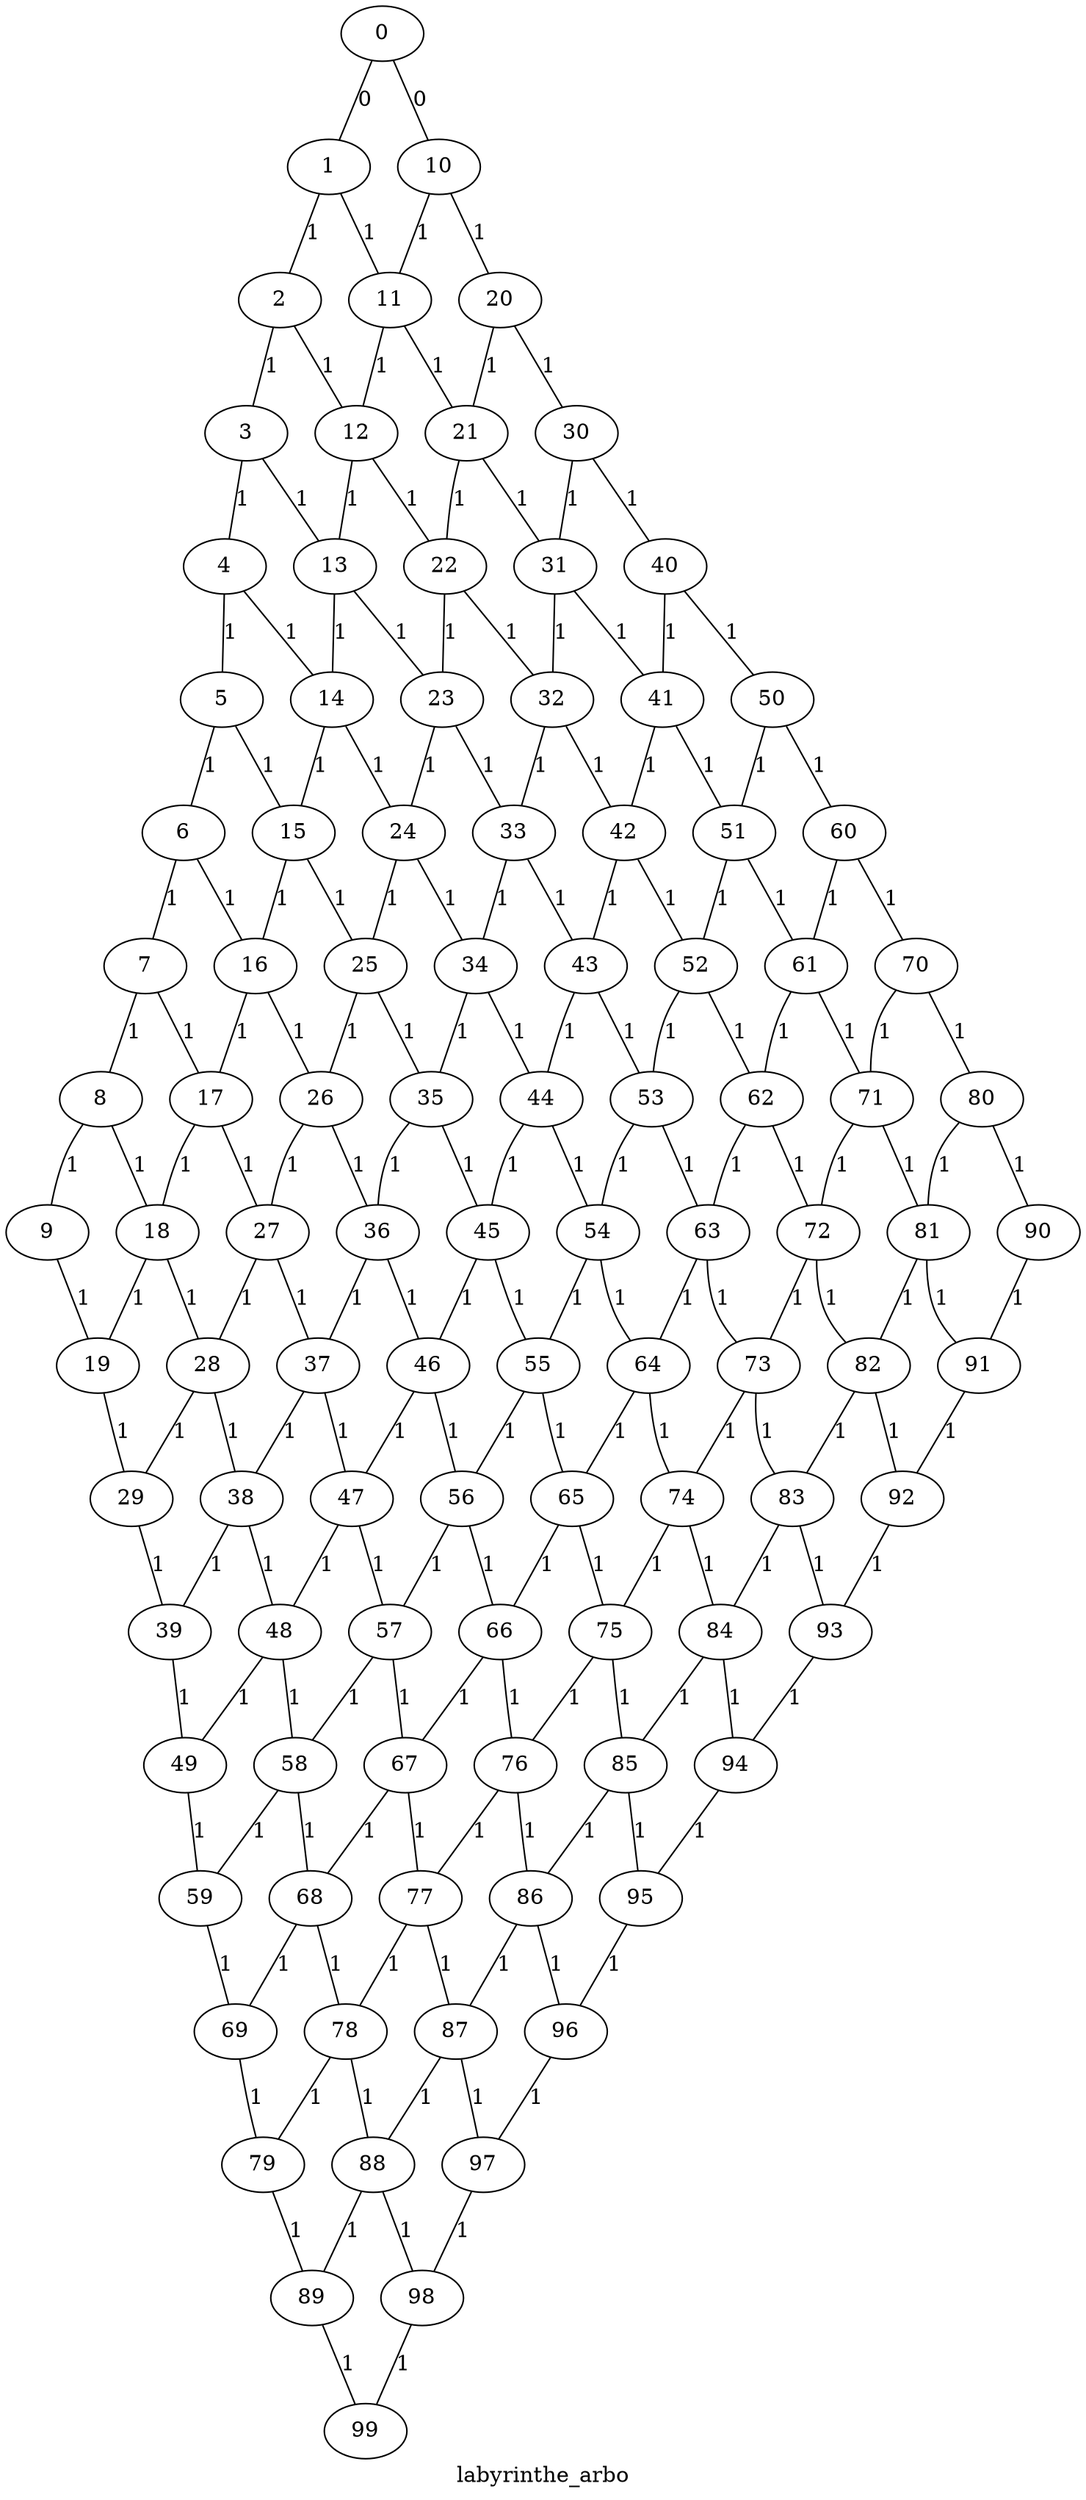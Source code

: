 graph labyrinthe_arbo {
	graph [bb="0,0,702,1625",
		label=labyrinthe_arbo,
		lheight=0.21,
		lp="351,11.5",
		lwidth=1.19
	];
	node [label="\N"];
	0	 [height=0.5,
		pos="253,1607",
		width=0.75];
	1	 [height=0.5,
		pos="217,1520",
		width=0.75];
	0 -- 1	 [label=0,
		lp="240.5,1563.5",
		pos="245.71,1589.4 239.47,1574.3 230.52,1552.7 224.27,1537.6"];
	10	 [height=0.5,
		pos="289,1520",
		width=0.75];
	0 -- 10	 [label=0,
		lp="276.5,1563.5",
		pos="260.29,1589.4 266.53,1574.3 275.48,1552.7 281.73,1537.6"];
	2	 [height=0.5,
		pos="195,1433",
		width=0.75];
	1 -- 2	 [label=1,
		lp="210.5,1476.5",
		pos="212.44,1502 208.67,1487 203.33,1465.9 199.55,1451"];
	11	 [height=0.5,
		pos="267,1433",
		width=0.75];
	1 -- 11	 [label=1,
		lp="247.5,1476.5",
		pos="226.88,1502.8 235.7,1487.5 248.55,1465.1 257.31,1449.9"];
	3	 [height=0.5,
		pos="171,1346",
		width=0.75];
	2 -- 3	 [label=1,
		lp="187.5,1389.5",
		pos="190.03,1415 185.88,1399.9 180.01,1378.6 175.88,1363.7"];
	12	 [height=0.5,
		pos="243,1346",
		width=0.75];
	2 -- 12	 [label=1,
		lp="224.5,1389.5",
		pos="204.48,1415.8 212.9,1400.6 225.13,1378.4 233.54,1363.2"];
	4	 [height=0.5,
		pos="148,1259",
		width=0.75];
	3 -- 4	 [label=1,
		lp="161.5,1302.5",
		pos="164.11,1328.6 161.96,1322.7 159.7,1316.1 158,1310 155.01,1299.2 152.58,1286.9 150.85,1277.1"];
	13	 [height=0.5,
		pos="220,1259",
		width=0.75];
	3 -- 13	 [label=1,
		lp="201.5,1302.5",
		pos="180.68,1328.8 189.33,1313.5 201.92,1291.1 210.51,1275.9"];
	5	 [height=0.5,
		pos="117,1172",
		width=0.75];
	4 -- 5	 [label=1,
		lp="137.5,1215.5",
		pos="141.73,1241.4 136.35,1226.3 128.64,1204.7 123.26,1189.6"];
	14	 [height=0.5,
		pos="189,1172",
		width=0.75];
	4 -- 14	 [label=1,
		lp="173.5,1215.5",
		pos="156.1,1241.8 163.24,1226.7 173.6,1204.7 180.78,1189.5"];
	6	 [height=0.5,
		pos="97,1085",
		width=0.75];
	5 -- 6	 [label=1,
		lp="111.5,1128.5",
		pos="112.86,1154 109.42,1139 104.57,1117.9 101.14,1103"];
	15	 [height=0.5,
		pos="169,1085",
		width=0.75];
	5 -- 15	 [label=1,
		lp="149.5,1128.5",
		pos="127.03,1155.2 136.23,1139.8 149.81,1117.1 159,1101.7"];
	7	 [height=0.5,
		pos="67,998",
		width=0.75];
	6 -- 7	 [label=1,
		lp="86.5,1041.5",
		pos="90.929,1067.4 85.724,1052.3 78.264,1030.7 73.062,1015.6"];
	16	 [height=0.5,
		pos="139,998",
		width=0.75];
	6 -- 16	 [label=1,
		lp="123.5,1041.5",
		pos="105.3,1067.8 112.66,1052.6 123.36,1030.4 130.72,1015.2"];
	8	 [height=0.5,
		pos="58,911",
		width=0.75];
	7 -- 8	 [label=1,
		lp="67.5,954.5",
		pos="65.135,979.97 63.591,965.04 61.406,943.93 59.862,929"];
	17	 [height=0.5,
		pos="130,911",
		width=0.75];
	7 -- 17	 [label=1,
		lp="105.5,954.5",
		pos="78.85,981.64 90.113,966.08 106.96,942.82 118.2,927.29"];
	9	 [height=0.5,
		pos="27,824",
		width=0.75];
	8 -- 9	 [label=1,
		lp="48.5,867.5",
		pos="51.727,893.39 46.348,878.3 38.64,856.67 33.264,841.58"];
	18	 [height=0.5,
		pos="99,824",
		width=0.75];
	8 -- 18	 [label=1,
		lp="83.5,867.5",
		pos="66.1,893.81 73.241,878.66 83.598,856.68 90.776,841.45"];
	19	 [height=0.5,
		pos="59,737",
		width=0.75];
	9 -- 19	 [label=1,
		lp="48.5,780.5",
		pos="33.476,806.39 39.028,791.3 46.985,769.67 52.534,754.58"];
	10 -- 11	 [label=1,
		lp="282.5,1476.5",
		pos="284.44,1502 280.67,1487 275.33,1465.9 271.55,1451"];
	20	 [height=0.5,
		pos="339,1433",
		width=0.75];
	10 -- 20	 [label=1,
		lp="319.5,1476.5",
		pos="298.88,1502.8 307.7,1487.5 320.55,1465.1 329.31,1449.9"];
	11 -- 12	 [label=1,
		lp="259.5,1389.5",
		pos="262.03,1415 257.88,1399.9 252.01,1378.6 247.88,1363.7"];
	21	 [height=0.5,
		pos="315,1346",
		width=0.75];
	11 -- 21	 [label=1,
		lp="296.5,1389.5",
		pos="276.48,1415.8 284.9,1400.6 297.13,1378.4 305.54,1363.2"];
	12 -- 13	 [label=1,
		lp="235.5,1302.5",
		pos="238.23,1328 234.29,1313 228.71,1291.9 224.76,1277"];
	22	 [height=0.5,
		pos="292,1259",
		width=0.75];
	12 -- 22	 [label=1,
		lp="273.5,1302.5",
		pos="252.68,1328.8 261.33,1313.5 273.92,1291.1 282.51,1275.9"];
	13 -- 14	 [label=1,
		lp="209.5,1215.5",
		pos="213.73,1241.4 208.35,1226.3 200.64,1204.7 195.26,1189.6"];
	23	 [height=0.5,
		pos="261,1172",
		width=0.75];
	13 -- 23	 [label=1,
		lp="245.5,1215.5",
		pos="228.1,1241.8 235.24,1226.7 245.6,1204.7 252.78,1189.5"];
	14 -- 15	 [label=1,
		lp="183.5,1128.5",
		pos="184.86,1154 181.42,1139 176.57,1117.9 173.14,1103"];
	24	 [height=0.5,
		pos="241,1085",
		width=0.75];
	14 -- 24	 [label=1,
		lp="221.5,1128.5",
		pos="199.03,1155.2 208.23,1139.8 221.81,1117.1 231,1101.7"];
	15 -- 16	 [label=1,
		lp="158.5,1041.5",
		pos="162.93,1067.4 157.72,1052.3 150.26,1030.7 145.06,1015.6"];
	25	 [height=0.5,
		pos="211,998",
		width=0.75];
	15 -- 25	 [label=1,
		lp="195.5,1041.5",
		pos="177.3,1067.8 184.66,1052.6 195.36,1030.4 202.72,1015.2"];
	16 -- 17	 [label=1,
		lp="138.5,954.5",
		pos="137.14,979.97 135.59,965.04 133.41,943.93 131.86,929"];
	26	 [height=0.5,
		pos="202,911",
		width=0.75];
	16 -- 26	 [label=1,
		lp="177.5,954.5",
		pos="150.85,981.64 162.11,966.08 178.96,942.82 190.2,927.29"];
	17 -- 18	 [label=1,
		lp="119.5,867.5",
		pos="123.73,893.39 118.35,878.3 110.64,856.67 105.26,841.58"];
	27	 [height=0.5,
		pos="171,824",
		width=0.75];
	17 -- 27	 [label=1,
		lp="155.5,867.5",
		pos="138.1,893.81 145.24,878.66 155.6,856.68 162.78,841.45"];
	18 -- 19	 [label=1,
		lp="84.5,780.5",
		pos="90.905,806.39 83.92,791.2 73.888,769.38 66.946,754.28"];
	28	 [height=0.5,
		pos="131,737",
		width=0.75];
	18 -- 28	 [label=1,
		lp="120.5,780.5",
		pos="105.19,806.01 108.6,796.22 112.95,783.92 117,773 119.24,766.96 121.77,760.39 124.05,754.54"];
	29	 [height=0.5,
		pos="88,650",
		width=0.75];
	19 -- 29	 [label=1,
		lp="78.5,693.5",
		pos="64.869,719.39 69.9,704.3 77.111,682.67 82.14,667.58"];
	20 -- 21	 [label=1,
		lp="331.5,1389.5",
		pos="334.03,1415 329.88,1399.9 324.01,1378.6 319.88,1363.7"];
	30	 [height=0.5,
		pos="387,1346",
		width=0.75];
	20 -- 30	 [label=1,
		lp="368.5,1389.5",
		pos="348.48,1415.8 356.9,1400.6 369.13,1378.4 377.54,1363.2"];
	21 -- 22	 [label=1,
		lp="305.5,1302.5",
		pos="308.11,1328.6 305.96,1322.7 303.7,1316.1 302,1310 299.01,1299.2 296.58,1286.9 294.85,1277.1"];
	31	 [height=0.5,
		pos="364,1259",
		width=0.75];
	21 -- 31	 [label=1,
		lp="345.5,1302.5",
		pos="324.68,1328.8 333.33,1313.5 345.92,1291.1 354.51,1275.9"];
	22 -- 23	 [label=1,
		lp="281.5,1215.5",
		pos="285.73,1241.4 280.35,1226.3 272.64,1204.7 267.26,1189.6"];
	32	 [height=0.5,
		pos="333,1172",
		width=0.75];
	22 -- 32	 [label=1,
		lp="317.5,1215.5",
		pos="300.1,1241.8 307.24,1226.7 317.6,1204.7 324.78,1189.5"];
	23 -- 24	 [label=1,
		lp="255.5,1128.5",
		pos="256.86,1154 253.42,1139 248.57,1117.9 245.14,1103"];
	33	 [height=0.5,
		pos="313,1085",
		width=0.75];
	23 -- 33	 [label=1,
		lp="293.5,1128.5",
		pos="271.03,1155.2 280.23,1139.8 293.81,1117.1 303,1101.7"];
	24 -- 25	 [label=1,
		lp="230.5,1041.5",
		pos="234.93,1067.4 229.72,1052.3 222.26,1030.7 217.06,1015.6"];
	34	 [height=0.5,
		pos="283,998",
		width=0.75];
	24 -- 34	 [label=1,
		lp="267.5,1041.5",
		pos="249.3,1067.8 256.66,1052.6 267.36,1030.4 274.72,1015.2"];
	25 -- 26	 [label=1,
		lp="210.5,954.5",
		pos="209.14,979.97 207.59,965.04 205.41,943.93 203.86,929"];
	35	 [height=0.5,
		pos="274,911",
		width=0.75];
	25 -- 35	 [label=1,
		lp="249.5,954.5",
		pos="222.85,981.64 234.11,966.08 250.96,942.82 262.2,927.29"];
	26 -- 27	 [label=1,
		lp="191.5,867.5",
		pos="195.73,893.39 190.35,878.3 182.64,856.67 177.26,841.58"];
	36	 [height=0.5,
		pos="243,824",
		width=0.75];
	26 -- 36	 [label=1,
		lp="227.5,867.5",
		pos="210.1,893.81 217.24,878.66 227.6,856.68 234.78,841.45"];
	27 -- 28	 [label=1,
		lp="156.5,780.5",
		pos="162.91,806.39 155.92,791.2 145.89,769.38 138.95,754.28"];
	37	 [height=0.5,
		pos="203,737",
		width=0.75];
	27 -- 37	 [label=1,
		lp="191.5,780.5",
		pos="177.48,806.39 183.03,791.3 190.98,769.67 196.53,754.58"];
	28 -- 29	 [label=1,
		lp="115.5,693.5",
		pos="122.5,719.81 114.97,704.56 104.01,682.39 96.478,667.15"];
	38	 [height=0.5,
		pos="160,650",
		width=0.75];
	28 -- 38	 [label=1,
		lp="150.5,693.5",
		pos="136.87,719.39 141.9,704.3 149.11,682.67 154.14,667.58"];
	39	 [height=0.5,
		pos="119,563",
		width=0.75];
	29 -- 39	 [label=1,
		lp="108.5,606.5",
		pos="94.273,632.39 99.652,617.3 107.36,595.67 112.74,580.58"];
	30 -- 31	 [label=1,
		lp="374.5,1302.5",
		pos="378.17,1328.8 375.5,1323 372.8,1316.3 371,1310 367.97,1299.3 366.23,1287 365.24,1277.2"];
	40	 [height=0.5,
		pos="436,1259",
		width=0.75];
	30 -- 40	 [label=1,
		lp="417.5,1302.5",
		pos="396.68,1328.8 405.33,1313.5 417.92,1291.1 426.51,1275.9"];
	31 -- 32	 [label=1,
		lp="353.5,1215.5",
		pos="357.73,1241.4 352.35,1226.3 344.64,1204.7 339.26,1189.6"];
	41	 [height=0.5,
		pos="405,1172",
		width=0.75];
	31 -- 41	 [label=1,
		lp="389.5,1215.5",
		pos="372.1,1241.8 379.24,1226.7 389.6,1204.7 396.78,1189.5"];
	32 -- 33	 [label=1,
		lp="327.5,1128.5",
		pos="328.86,1154 325.42,1139 320.57,1117.9 317.14,1103"];
	42	 [height=0.5,
		pos="385,1085",
		width=0.75];
	32 -- 42	 [label=1,
		lp="365.5,1128.5",
		pos="343.03,1155.2 352.23,1139.8 365.81,1117.1 375,1101.7"];
	33 -- 34	 [label=1,
		lp="302.5,1041.5",
		pos="306.93,1067.4 301.72,1052.3 294.26,1030.7 289.06,1015.6"];
	43	 [height=0.5,
		pos="355,998",
		width=0.75];
	33 -- 43	 [label=1,
		lp="339.5,1041.5",
		pos="321.3,1067.8 328.66,1052.6 339.36,1030.4 346.72,1015.2"];
	34 -- 35	 [label=1,
		lp="282.5,954.5",
		pos="281.14,979.97 279.59,965.04 277.41,943.93 275.86,929"];
	44	 [height=0.5,
		pos="346,911",
		width=0.75];
	34 -- 44	 [label=1,
		lp="321.5,954.5",
		pos="294.85,981.64 306.11,966.08 322.96,942.82 334.2,927.29"];
	35 -- 36	 [label=1,
		lp="263.5,867.5",
		pos="267.73,893.39 262.35,878.3 254.64,856.67 249.26,841.58"];
	45	 [height=0.5,
		pos="315,824",
		width=0.75];
	35 -- 45	 [label=1,
		lp="299.5,867.5",
		pos="282.1,893.81 289.24,878.66 299.6,856.68 306.78,841.45"];
	36 -- 37	 [label=1,
		lp="228.5,780.5",
		pos="234.91,806.39 227.92,791.2 217.89,769.38 210.95,754.28"];
	46	 [height=0.5,
		pos="275,737",
		width=0.75];
	36 -- 46	 [label=1,
		lp="263.5,780.5",
		pos="249.48,806.39 255.03,791.3 262.98,769.67 268.53,754.58"];
	37 -- 38	 [label=1,
		lp="187.5,693.5",
		pos="194.5,719.81 186.97,704.56 176.01,682.39 168.48,667.15"];
	47	 [height=0.5,
		pos="232,650",
		width=0.75];
	37 -- 47	 [label=1,
		lp="222.5,693.5",
		pos="208.87,719.39 213.9,704.3 221.11,682.67 226.14,667.58"];
	38 -- 39	 [label=1,
		lp="144.5,606.5",
		pos="151.9,632.81 144.76,617.66 134.4,595.68 127.22,580.45"];
	48	 [height=0.5,
		pos="191,563",
		width=0.75];
	38 -- 48	 [label=1,
		lp="180.5,606.5",
		pos="166.27,632.39 171.65,617.3 179.36,595.67 184.74,580.58"];
	49	 [height=0.5,
		pos="135,476",
		width=0.75];
	39 -- 49	 [label=1,
		lp="130.5,519.5",
		pos="122.32,544.97 125.06,530.04 128.94,508.93 131.69,494"];
	40 -- 41	 [label=1,
		lp="416.5,1215.5",
		pos="423.71,1242.9 419.71,1236.9 415.63,1229.9 413,1223 409.06,1212.6 407.06,1200.3 406.05,1190.4"];
	50	 [height=0.5,
		pos="477,1172",
		width=0.75];
	40 -- 50	 [label=1,
		lp="461.5,1215.5",
		pos="444.1,1241.8 451.24,1226.7 461.6,1204.7 468.78,1189.5"];
	41 -- 42	 [label=1,
		lp="398.5,1128.5",
		pos="399.74,1154.1 398.12,1148.4 396.4,1141.9 395,1136 392.42,1125.1 390,1112.8 388.18,1103"];
	51	 [height=0.5,
		pos="457,1085",
		width=0.75];
	41 -- 51	 [label=1,
		lp="437.5,1128.5",
		pos="415.03,1155.2 424.23,1139.8 437.81,1117.1 447,1101.7"];
	42 -- 43	 [label=1,
		lp="374.5,1041.5",
		pos="378.93,1067.4 373.72,1052.3 366.26,1030.7 361.06,1015.6"];
	52	 [height=0.5,
		pos="427,998",
		width=0.75];
	42 -- 52	 [label=1,
		lp="411.5,1041.5",
		pos="393.3,1067.8 400.66,1052.6 411.36,1030.4 418.72,1015.2"];
	43 -- 44	 [label=1,
		lp="354.5,954.5",
		pos="353.14,979.97 351.59,965.04 349.41,943.93 347.86,929"];
	53	 [height=0.5,
		pos="418,911",
		width=0.75];
	43 -- 53	 [label=1,
		lp="393.5,954.5",
		pos="366.85,981.64 378.11,966.08 394.96,942.82 406.2,927.29"];
	44 -- 45	 [label=1,
		lp="335.5,867.5",
		pos="339.73,893.39 334.35,878.3 326.64,856.67 321.26,841.58"];
	54	 [height=0.5,
		pos="387,824",
		width=0.75];
	44 -- 54	 [label=1,
		lp="371.5,867.5",
		pos="354.1,893.81 361.24,878.66 371.6,856.68 378.78,841.45"];
	45 -- 46	 [label=1,
		lp="300.5,780.5",
		pos="306.91,806.39 299.92,791.2 289.89,769.38 282.95,754.28"];
	55	 [height=0.5,
		pos="347,737",
		width=0.75];
	45 -- 55	 [label=1,
		lp="335.5,780.5",
		pos="321.48,806.39 327.03,791.3 334.98,769.67 340.53,754.58"];
	46 -- 47	 [label=1,
		lp="259.5,693.5",
		pos="266.5,719.81 258.97,704.56 248.01,682.39 240.48,667.15"];
	56	 [height=0.5,
		pos="304,650",
		width=0.75];
	46 -- 56	 [label=1,
		lp="294.5,693.5",
		pos="280.87,719.39 285.9,704.3 293.11,682.67 298.14,667.58"];
	47 -- 48	 [label=1,
		lp="216.5,606.5",
		pos="223.9,632.81 216.76,617.66 206.4,595.68 199.22,580.45"];
	57	 [height=0.5,
		pos="263,563",
		width=0.75];
	47 -- 57	 [label=1,
		lp="252.5,606.5",
		pos="238.27,632.39 243.65,617.3 251.36,595.67 256.74,580.58"];
	48 -- 49	 [label=1,
		lp="169.5,519.5",
		pos="180.2,546.23 170.29,530.82 155.67,508.11 145.76,492.72"];
	58	 [height=0.5,
		pos="207,476",
		width=0.75];
	48 -- 58	 [label=1,
		lp="202.5,519.5",
		pos="194.32,544.97 197.06,530.04 200.94,508.93 203.69,494"];
	59	 [height=0.5,
		pos="170,389",
		width=0.75];
	49 -- 59	 [label=1,
		lp="157.5,432.5",
		pos="142.08,458.39 148.16,443.3 156.86,421.67 162.93,406.58"];
	50 -- 51	 [label=1,
		lp="471.5,1128.5",
		pos="472.86,1154 469.42,1139 464.57,1117.9 461.14,1103"];
	60	 [height=0.5,
		pos="529,1085",
		width=0.75];
	50 -- 60	 [label=1,
		lp="509.5,1128.5",
		pos="487.03,1155.2 496.23,1139.8 509.81,1117.1 519,1101.7"];
	51 -- 52	 [label=1,
		lp="447.5,1041.5",
		pos="450.57,1067.5 448.44,1061.6 446.09,1055 444,1049 440.2,1038.1 436.1,1025.8 432.87,1016"];
	61	 [height=0.5,
		pos="499,998",
		width=0.75];
	51 -- 61	 [label=1,
		lp="483.5,1041.5",
		pos="465.3,1067.8 472.66,1052.6 483.36,1030.4 490.72,1015.2"];
	52 -- 53	 [label=1,
		lp="426.5,954.5",
		pos="425.14,979.97 423.59,965.04 421.41,943.93 419.86,929"];
	62	 [height=0.5,
		pos="490,911",
		width=0.75];
	52 -- 62	 [label=1,
		lp="465.5,954.5",
		pos="438.85,981.64 450.11,966.08 466.96,942.82 478.2,927.29"];
	53 -- 54	 [label=1,
		lp="407.5,867.5",
		pos="411.73,893.39 406.35,878.3 398.64,856.67 393.26,841.58"];
	63	 [height=0.5,
		pos="459,824",
		width=0.75];
	53 -- 63	 [label=1,
		lp="443.5,867.5",
		pos="426.1,893.81 433.24,878.66 443.6,856.68 450.78,841.45"];
	54 -- 55	 [label=1,
		lp="372.5,780.5",
		pos="378.91,806.39 371.92,791.2 361.89,769.38 354.95,754.28"];
	64	 [height=0.5,
		pos="419,737",
		width=0.75];
	54 -- 64	 [label=1,
		lp="407.5,780.5",
		pos="393.48,806.39 399.03,791.3 406.98,769.67 412.53,754.58"];
	55 -- 56	 [label=1,
		lp="331.5,693.5",
		pos="338.5,719.81 330.97,704.56 320.01,682.39 312.48,667.15"];
	65	 [height=0.5,
		pos="376,650",
		width=0.75];
	55 -- 65	 [label=1,
		lp="366.5,693.5",
		pos="352.87,719.39 357.9,704.3 365.11,682.67 370.14,667.58"];
	56 -- 57	 [label=1,
		lp="288.5,606.5",
		pos="295.9,632.81 288.76,617.66 278.4,595.68 271.22,580.45"];
	66	 [height=0.5,
		pos="335,563",
		width=0.75];
	56 -- 66	 [label=1,
		lp="324.5,606.5",
		pos="310.27,632.39 315.65,617.3 323.36,595.67 328.74,580.58"];
	57 -- 58	 [label=1,
		lp="241.5,519.5",
		pos="252.2,546.23 242.29,530.82 227.67,508.11 217.76,492.72"];
	67	 [height=0.5,
		pos="279,476",
		width=0.75];
	57 -- 67	 [label=1,
		lp="274.5,519.5",
		pos="266.32,544.97 269.06,530.04 272.94,508.93 275.69,494"];
	58 -- 59	 [label=1,
		lp="193.5,432.5",
		pos="199.51,458.39 193.09,443.3 183.89,421.67 177.48,406.58"];
	68	 [height=0.5,
		pos="242,389",
		width=0.75];
	58 -- 68	 [label=1,
		lp="229.5,432.5",
		pos="214.08,458.39 220.16,443.3 228.86,421.67 234.93,406.58"];
	69	 [height=0.5,
		pos="199,302",
		width=0.75];
	59 -- 69	 [label=1,
		lp="188.5,345.5",
		pos="174.91,370.95 177.67,361.14 181.31,348.83 185,338 187.08,331.91 189.56,325.32 191.86,319.47"];
	60 -- 61	 [label=1,
		lp="509.5,1041.5",
		pos="516.64,1068.9 512.63,1063 508.56,1056 506,1049 502.17,1038.6 500.41,1026.3 499.61,1016.4"];
	70	 [height=0.5,
		pos="571,998",
		width=0.75];
	60 -- 70	 [label=1,
		lp="555.5,1041.5",
		pos="537.3,1067.8 544.66,1052.6 555.36,1030.4 562.72,1015.2"];
	61 -- 62	 [label=1,
		lp="498.5,954.5",
		pos="497.14,979.97 495.59,965.04 493.41,943.93 491.86,929"];
	71	 [height=0.5,
		pos="562,911",
		width=0.75];
	61 -- 71	 [label=1,
		lp="537.5,954.5",
		pos="510.85,981.64 522.11,966.08 538.96,942.82 550.2,927.29"];
	62 -- 63	 [label=1,
		lp="479.5,867.5",
		pos="483.73,893.39 478.35,878.3 470.64,856.67 465.26,841.58"];
	72	 [height=0.5,
		pos="531,824",
		width=0.75];
	62 -- 72	 [label=1,
		lp="515.5,867.5",
		pos="498.1,893.81 505.24,878.66 515.6,856.68 522.78,841.45"];
	63 -- 64	 [label=1,
		lp="444.5,780.5",
		pos="450.91,806.39 443.92,791.2 433.89,769.38 426.95,754.28"];
	73	 [height=0.5,
		pos="491,737",
		width=0.75];
	63 -- 73	 [label=1,
		lp="479.5,780.5",
		pos="465.48,806.39 471.03,791.3 478.98,769.67 484.53,754.58"];
	64 -- 65	 [label=1,
		lp="403.5,693.5",
		pos="410.5,719.81 402.97,704.56 392.01,682.39 384.48,667.15"];
	74	 [height=0.5,
		pos="448,650",
		width=0.75];
	64 -- 74	 [label=1,
		lp="438.5,693.5",
		pos="424.87,719.39 429.9,704.3 437.11,682.67 442.14,667.58"];
	65 -- 66	 [label=1,
		lp="360.5,606.5",
		pos="367.9,632.81 360.76,617.66 350.4,595.68 343.22,580.45"];
	75	 [height=0.5,
		pos="407,563",
		width=0.75];
	65 -- 75	 [label=1,
		lp="396.5,606.5",
		pos="382.27,632.39 387.65,617.3 395.36,595.67 400.74,580.58"];
	66 -- 67	 [label=1,
		lp="313.5,519.5",
		pos="324.2,546.23 314.29,530.82 299.67,508.11 289.76,492.72"];
	76	 [height=0.5,
		pos="351,476",
		width=0.75];
	66 -- 76	 [label=1,
		lp="346.5,519.5",
		pos="338.32,544.97 341.06,530.04 344.94,508.93 347.69,494"];
	67 -- 68	 [label=1,
		lp="265.5,432.5",
		pos="271.51,458.39 265.09,443.3 255.89,421.67 249.48,406.58"];
	77	 [height=0.5,
		pos="314,389",
		width=0.75];
	67 -- 77	 [label=1,
		lp="301.5,432.5",
		pos="286.08,458.39 292.16,443.3 300.86,421.67 306.93,406.58"];
	68 -- 69	 [label=1,
		lp="226.5,345.5",
		pos="233.5,371.81 225.97,356.56 215.01,334.39 207.48,319.15"];
	78	 [height=0.5,
		pos="271,302",
		width=0.75];
	68 -- 78	 [label=1,
		lp="256.5,345.5",
		pos="244.79,370.76 246.58,360.89 249.28,348.6 253,338 255.22,331.67 258.31,325.03 261.3,319.19"];
	79	 [height=0.5,
		pos="217,215",
		width=0.75];
	69 -- 79	 [label=1,
		lp="212.5,258.5",
		pos="202.73,283.97 205.82,269.04 210.19,247.93 213.28,233"];
	70 -- 71	 [label=1,
		lp="570.5,954.5",
		pos="569.14,979.97 567.59,965.04 565.41,943.93 563.86,929"];
	80	 [height=0.5,
		pos="634,911",
		width=0.75];
	70 -- 80	 [label=1,
		lp="609.5,954.5",
		pos="582.85,981.64 594.11,966.08 610.96,942.82 622.2,927.29"];
	71 -- 72	 [label=1,
		lp="547.5,867.5",
		pos="552.44,893.76 549.46,887.92 546.34,881.29 544,875 540.04,864.38 536.87,852.09 534.65,842.23"];
	81	 [height=0.5,
		pos="603,824",
		width=0.75];
	71 -- 81	 [label=1,
		lp="587.5,867.5",
		pos="570.1,893.81 577.24,878.66 587.6,856.68 594.78,841.45"];
	72 -- 73	 [label=1,
		lp="516.5,780.5",
		pos="522.91,806.39 515.92,791.2 505.89,769.38 498.95,754.28"];
	82	 [height=0.5,
		pos="563,737",
		width=0.75];
	72 -- 82	 [label=1,
		lp="552.5,780.5",
		pos="537.19,806.01 540.6,796.22 544.95,783.92 549,773 551.24,766.96 553.77,760.39 556.05,754.54"];
	73 -- 74	 [label=1,
		lp="475.5,693.5",
		pos="482.5,719.81 474.97,704.56 464.01,682.39 456.48,667.15"];
	83	 [height=0.5,
		pos="520,650",
		width=0.75];
	73 -- 83	 [label=1,
		lp="510.5,693.5",
		pos="496.87,719.39 501.9,704.3 509.11,682.67 514.14,667.58"];
	74 -- 75	 [label=1,
		lp="432.5,606.5",
		pos="439.9,632.81 432.76,617.66 422.4,595.68 415.22,580.45"];
	84	 [height=0.5,
		pos="479,563",
		width=0.75];
	74 -- 84	 [label=1,
		lp="462.5,606.5",
		pos="450.6,631.69 452.34,621.81 455.05,609.51 459,599 461.47,592.44 464.98,585.63 468.37,579.72"];
	75 -- 76	 [label=1,
		lp="385.5,519.5",
		pos="396.2,546.23 386.29,530.82 371.67,508.11 361.76,492.72"];
	85	 [height=0.5,
		pos="423,476",
		width=0.75];
	75 -- 85	 [label=1,
		lp="418.5,519.5",
		pos="410.32,544.97 413.06,530.04 416.94,508.93 419.69,494"];
	76 -- 77	 [label=1,
		lp="337.5,432.5",
		pos="343.51,458.39 337.09,443.3 327.89,421.67 321.48,406.58"];
	86	 [height=0.5,
		pos="386,389",
		width=0.75];
	76 -- 86	 [label=1,
		lp="373.5,432.5",
		pos="358.08,458.39 364.16,443.3 372.86,421.67 378.93,406.58"];
	77 -- 78	 [label=1,
		lp="298.5,345.5",
		pos="305.5,371.81 297.97,356.56 287.01,334.39 279.48,319.15"];
	87	 [height=0.5,
		pos="343,302",
		width=0.75];
	77 -- 87	 [label=1,
		lp="331.5,345.5",
		pos="318.37,370.89 320.9,361.07 324.3,348.77 328,338 330.11,331.85 332.75,325.25 335.22,319.41"];
	78 -- 79	 [label=1,
		lp="250.5,258.5",
		pos="260.59,285.23 251.03,269.82 236.93,247.11 227.38,231.72"];
	88	 [height=0.5,
		pos="289,215",
		width=0.75];
	78 -- 88	 [label=1,
		lp="284.5,258.5",
		pos="274.73,283.97 277.82,269.04 282.19,247.93 285.28,233"];
	89	 [height=0.5,
		pos="245,128",
		width=0.75];
	79 -- 89	 [label=1,
		lp="235.5,171.5",
		pos="222.67,197.39 227.49,182.4 234.4,160.95 239.25,145.88"];
	80 -- 81	 [label=1,
		lp="612.5,867.5",
		pos="620.47,895.12 616.1,889.17 611.7,882.12 609,875 605.08,864.66 603.55,852.37 603.02,842.45"];
	90	 [height=0.5,
		pos="675,824",
		width=0.75];
	80 -- 90	 [label=1,
		lp="659.5,867.5",
		pos="642.1,893.81 649.24,878.66 659.6,856.68 666.78,841.45"];
	81 -- 82	 [label=1,
		lp="588.5,780.5",
		pos="594.91,806.39 587.92,791.2 577.89,769.38 570.95,754.28"];
	91	 [height=0.5,
		pos="635,737",
		width=0.75];
	81 -- 91	 [label=1,
		lp="616.5,780.5",
		pos="605,805.62 606.47,795.72 608.94,783.43 613,773 615.6,766.31 619.44,759.47 623.18,753.57"];
	82 -- 83	 [label=1,
		lp="547.5,693.5",
		pos="554.5,719.81 546.97,704.56 536.01,682.39 528.48,667.15"];
	92	 [height=0.5,
		pos="592,650",
		width=0.75];
	82 -- 92	 [label=1,
		lp="573.5,693.5",
		pos="563.7,718.63 564.52,708.73 566.28,696.44 570,686 572.41,679.24 576.2,672.38 579.96,666.49"];
	83 -- 84	 [label=1,
		lp="504.5,606.5",
		pos="511.9,632.81 504.76,617.66 494.4,595.68 487.22,580.45"];
	93	 [height=0.5,
		pos="551,563",
		width=0.75];
	83 -- 93	 [label=1,
		lp="530.5,606.5",
		pos="520.53,631.57 521.31,621.65 523.07,609.36 527,599 529.66,591.98 533.91,584.95 538.09,578.99"];
	84 -- 85	 [label=1,
		lp="457.5,519.5",
		pos="468.2,546.23 458.29,530.82 443.67,508.11 433.76,492.72"];
	94	 [height=0.5,
		pos="495,476",
		width=0.75];
	84 -- 94	 [label=1,
		lp="490.5,519.5",
		pos="482.32,544.97 485.06,530.04 488.94,508.93 491.69,494"];
	85 -- 86	 [label=1,
		lp="409.5,432.5",
		pos="415.51,458.39 409.09,443.3 399.89,421.67 393.48,406.58"];
	95	 [height=0.5,
		pos="458,389",
		width=0.75];
	85 -- 95	 [label=1,
		lp="442.5,432.5",
		pos="427.71,458.25 430.56,448.32 434.5,435.79 439,425 441.66,418.61 445.07,411.83 448.27,405.91"];
	86 -- 87	 [label=1,
		lp="370.5,345.5",
		pos="377.5,371.81 369.97,356.56 359.01,334.39 351.48,319.15"];
	96	 [height=0.5,
		pos="415,302",
		width=0.75];
	86 -- 96	 [label=1,
		lp="396.5,345.5",
		pos="386.7,370.63 387.52,360.73 389.28,348.44 393,338 395.41,331.24 399.2,324.38 402.96,318.49"];
	87 -- 88	 [label=1,
		lp="322.5,258.5",
		pos="332.59,285.23 323.03,269.82 308.93,247.11 299.38,231.72"];
	97	 [height=0.5,
		pos="361,215",
		width=0.75];
	87 -- 97	 [label=1,
		lp="356.5,258.5",
		pos="346.73,283.97 349.82,269.04 354.19,247.93 357.28,233"];
	88 -- 89	 [label=1,
		lp="272.5,171.5",
		pos="280.31,197.81 272.59,182.56 261.38,160.39 253.67,145.15"];
	98	 [height=0.5,
		pos="317,128",
		width=0.75];
	88 -- 98	 [label=1,
		lp="307.5,171.5",
		pos="294.67,197.39 299.49,182.4 306.4,160.95 311.25,145.88"];
	99	 [height=0.5,
		pos="281,41",
		width=0.75];
	89 -- 99	 [label=1,
		lp="268.5,84.5",
		pos="252.29,110.39 258.53,95.3 267.48,73.666 273.73,58.58"];
	90 -- 91	 [label=1,
		lp="660.5,780.5",
		pos="666.91,806.39 659.92,791.2 649.89,769.38 642.95,754.28"];
	91 -- 92	 [label=1,
		lp="619.5,693.5",
		pos="626.5,719.81 618.97,704.56 608.01,682.39 600.48,667.15"];
	92 -- 93	 [label=1,
		lp="576.5,606.5",
		pos="583.9,632.81 576.76,617.66 566.4,595.68 559.22,580.45"];
	93 -- 94	 [label=1,
		lp="529.5,519.5",
		pos="540.2,546.23 530.29,530.82 515.67,508.11 505.76,492.72"];
	94 -- 95	 [label=1,
		lp="481.5,432.5",
		pos="487.51,458.39 481.09,443.3 471.89,421.67 465.48,406.58"];
	95 -- 96	 [label=1,
		lp="442.5,345.5",
		pos="449.5,371.81 441.97,356.56 431.01,334.39 423.48,319.15"];
	96 -- 97	 [label=1,
		lp="394.5,258.5",
		pos="404.59,285.23 395.03,269.82 380.93,247.11 371.38,231.72"];
	97 -- 98	 [label=1,
		lp="344.5,171.5",
		pos="352.31,197.81 344.59,182.56 333.38,160.39 325.67,145.15"];
	98 -- 99	 [label=1,
		lp="304.5,84.5",
		pos="309.71,110.39 303.47,95.3 294.52,73.666 288.27,58.58"];
}
